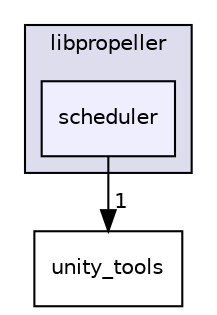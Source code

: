 digraph "scheduler" {
  compound=true
  node [ fontsize="10", fontname="Helvetica"];
  edge [ labelfontsize="10", labelfontname="Helvetica"];
  subgraph clusterdir_34d10b20358c807fff993149200b6a31 {
    graph [ bgcolor="#ddddee", pencolor="black", label="libpropeller" fontname="Helvetica", fontsize="10", URL="dir_34d10b20358c807fff993149200b6a31.html"]
  dir_85c208e755945f0f0f50582be9542cb8 [shape=box, label="scheduler", style="filled", fillcolor="#eeeeff", pencolor="black", URL="dir_85c208e755945f0f0f50582be9542cb8.html"];
  }
  dir_a5caeb44bd6f9bde5ce74f527efd0904 [shape=box label="unity_tools" URL="dir_a5caeb44bd6f9bde5ce74f527efd0904.html"];
  dir_85c208e755945f0f0f50582be9542cb8->dir_a5caeb44bd6f9bde5ce74f527efd0904 [headlabel="1", labeldistance=1.5 headhref="dir_000021_000025.html"];
}
